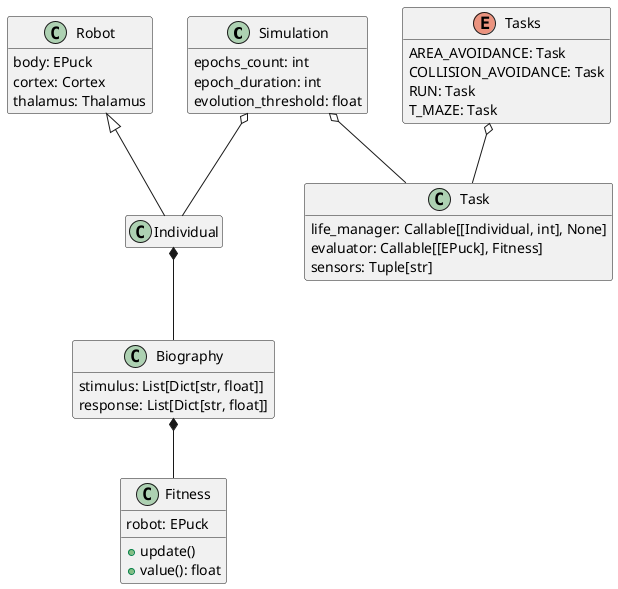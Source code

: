 @startuml evolution_classdiagram

hide methods

class Simulation {
    epochs_count: int
    epoch_duration: int
    evolution_threshold: float
}

class Robot {
    body: EPuck
    cortex: Cortex
    thalamus: Thalamus
}
class Individual
class Biography {
    stimulus: List[Dict[str, float]]
    response: List[Dict[str, float]]
}
class Fitness {
    robot: EPuck /'TODO maybe its better individual'/
    +update()
    +value(): float
}

enum Tasks {
    AREA_AVOIDANCE: Task
    COLLISION_AVOIDANCE: Task
    RUN: Task
    T_MAZE: Task
}
class Task {
    life_manager: Callable[[Individual, int], None]
    evaluator: Callable[[EPuck], Fitness]
    sensors: Tuple[str]
}

Simulation o-- Individual
Simulation o-- Task

Robot <|-- Individual
Individual *-- Biography

Biography *-- Fitness

Tasks o-- Task

hide Individual member
show Fitness methods

@enduml

